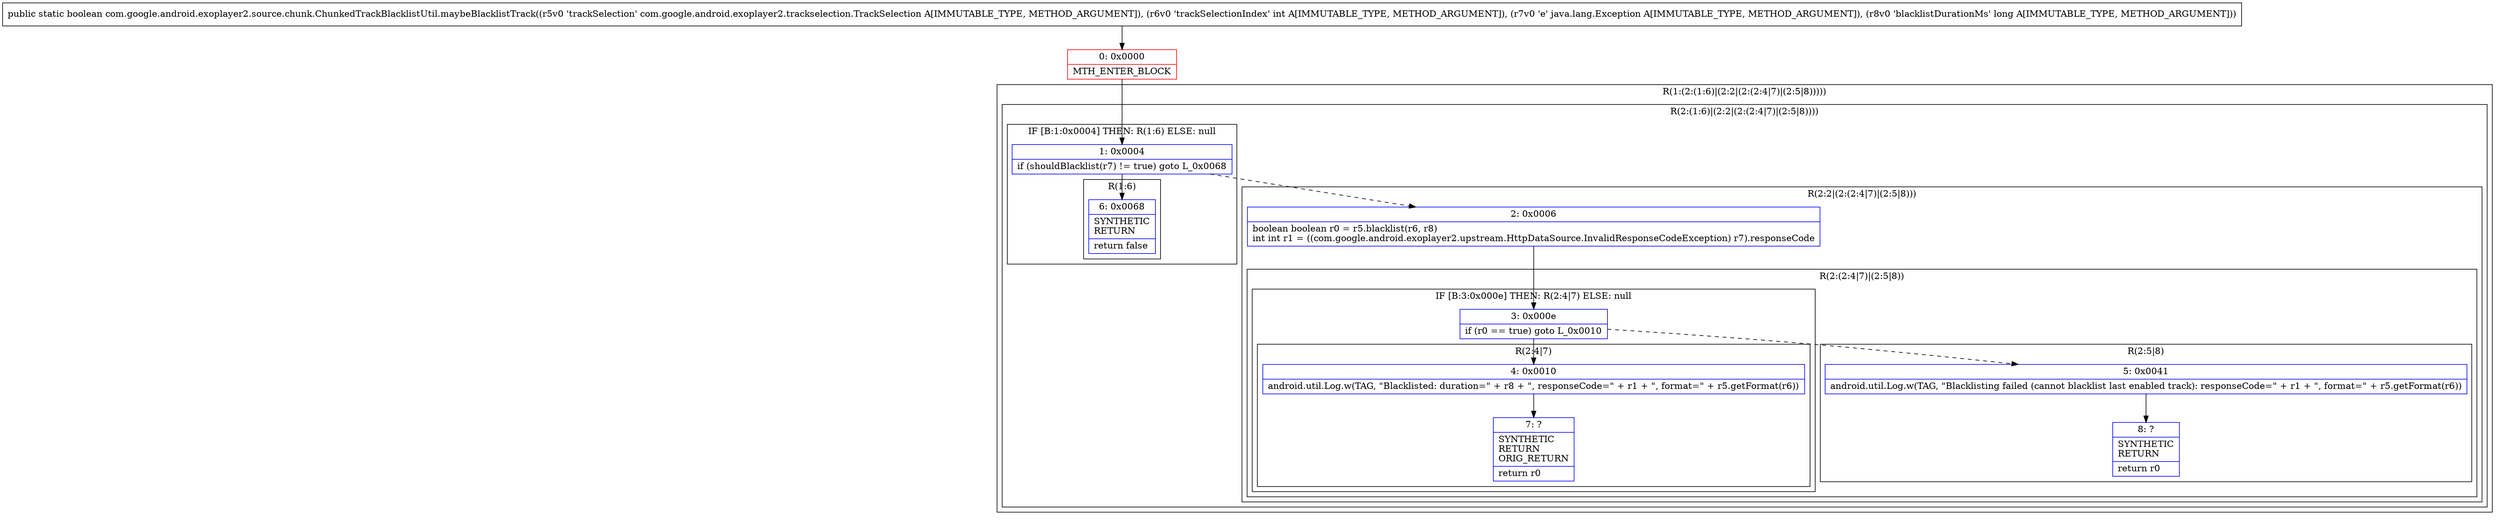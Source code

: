 digraph "CFG forcom.google.android.exoplayer2.source.chunk.ChunkedTrackBlacklistUtil.maybeBlacklistTrack(Lcom\/google\/android\/exoplayer2\/trackselection\/TrackSelection;ILjava\/lang\/Exception;J)Z" {
subgraph cluster_Region_529100330 {
label = "R(1:(2:(1:6)|(2:2|(2:(2:4|7)|(2:5|8)))))";
node [shape=record,color=blue];
subgraph cluster_Region_2030946609 {
label = "R(2:(1:6)|(2:2|(2:(2:4|7)|(2:5|8))))";
node [shape=record,color=blue];
subgraph cluster_IfRegion_731944646 {
label = "IF [B:1:0x0004] THEN: R(1:6) ELSE: null";
node [shape=record,color=blue];
Node_1 [shape=record,label="{1\:\ 0x0004|if (shouldBlacklist(r7) != true) goto L_0x0068\l}"];
subgraph cluster_Region_1436574285 {
label = "R(1:6)";
node [shape=record,color=blue];
Node_6 [shape=record,label="{6\:\ 0x0068|SYNTHETIC\lRETURN\l|return false\l}"];
}
}
subgraph cluster_Region_10976684 {
label = "R(2:2|(2:(2:4|7)|(2:5|8)))";
node [shape=record,color=blue];
Node_2 [shape=record,label="{2\:\ 0x0006|boolean boolean r0 = r5.blacklist(r6, r8)\lint int r1 = ((com.google.android.exoplayer2.upstream.HttpDataSource.InvalidResponseCodeException) r7).responseCode\l}"];
subgraph cluster_Region_25997037 {
label = "R(2:(2:4|7)|(2:5|8))";
node [shape=record,color=blue];
subgraph cluster_IfRegion_1625864592 {
label = "IF [B:3:0x000e] THEN: R(2:4|7) ELSE: null";
node [shape=record,color=blue];
Node_3 [shape=record,label="{3\:\ 0x000e|if (r0 == true) goto L_0x0010\l}"];
subgraph cluster_Region_298644768 {
label = "R(2:4|7)";
node [shape=record,color=blue];
Node_4 [shape=record,label="{4\:\ 0x0010|android.util.Log.w(TAG, \"Blacklisted: duration=\" + r8 + \", responseCode=\" + r1 + \", format=\" + r5.getFormat(r6))\l}"];
Node_7 [shape=record,label="{7\:\ ?|SYNTHETIC\lRETURN\lORIG_RETURN\l|return r0\l}"];
}
}
subgraph cluster_Region_754345335 {
label = "R(2:5|8)";
node [shape=record,color=blue];
Node_5 [shape=record,label="{5\:\ 0x0041|android.util.Log.w(TAG, \"Blacklisting failed (cannot blacklist last enabled track): responseCode=\" + r1 + \", format=\" + r5.getFormat(r6))\l}"];
Node_8 [shape=record,label="{8\:\ ?|SYNTHETIC\lRETURN\l|return r0\l}"];
}
}
}
}
}
Node_0 [shape=record,color=red,label="{0\:\ 0x0000|MTH_ENTER_BLOCK\l}"];
MethodNode[shape=record,label="{public static boolean com.google.android.exoplayer2.source.chunk.ChunkedTrackBlacklistUtil.maybeBlacklistTrack((r5v0 'trackSelection' com.google.android.exoplayer2.trackselection.TrackSelection A[IMMUTABLE_TYPE, METHOD_ARGUMENT]), (r6v0 'trackSelectionIndex' int A[IMMUTABLE_TYPE, METHOD_ARGUMENT]), (r7v0 'e' java.lang.Exception A[IMMUTABLE_TYPE, METHOD_ARGUMENT]), (r8v0 'blacklistDurationMs' long A[IMMUTABLE_TYPE, METHOD_ARGUMENT])) }"];
MethodNode -> Node_0;
Node_1 -> Node_2[style=dashed];
Node_1 -> Node_6;
Node_2 -> Node_3;
Node_3 -> Node_4;
Node_3 -> Node_5[style=dashed];
Node_4 -> Node_7;
Node_5 -> Node_8;
Node_0 -> Node_1;
}

